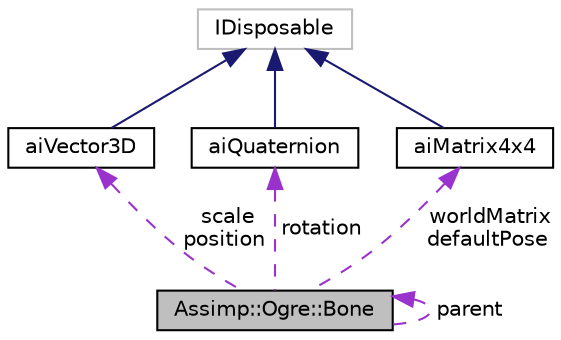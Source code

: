 digraph "Assimp::Ogre::Bone"
{
  edge [fontname="Helvetica",fontsize="10",labelfontname="Helvetica",labelfontsize="10"];
  node [fontname="Helvetica",fontsize="10",shape=record];
  Node1 [label="Assimp::Ogre::Bone",height=0.2,width=0.4,color="black", fillcolor="grey75", style="filled", fontcolor="black"];
  Node2 -> Node1 [dir="back",color="darkorchid3",fontsize="10",style="dashed",label=" scale\nposition" ,fontname="Helvetica"];
  Node2 [label="aiVector3D",height=0.2,width=0.4,color="black", fillcolor="white", style="filled",URL="$structai_vector3_d.html"];
  Node3 -> Node2 [dir="back",color="midnightblue",fontsize="10",style="solid",fontname="Helvetica"];
  Node3 [label="IDisposable",height=0.2,width=0.4,color="grey75", fillcolor="white", style="filled"];
  Node4 -> Node1 [dir="back",color="darkorchid3",fontsize="10",style="dashed",label=" rotation" ,fontname="Helvetica"];
  Node4 [label="aiQuaternion",height=0.2,width=0.4,color="black", fillcolor="white", style="filled",URL="$structai_quaternion.html"];
  Node3 -> Node4 [dir="back",color="midnightblue",fontsize="10",style="solid",fontname="Helvetica"];
  Node1 -> Node1 [dir="back",color="darkorchid3",fontsize="10",style="dashed",label=" parent" ,fontname="Helvetica"];
  Node5 -> Node1 [dir="back",color="darkorchid3",fontsize="10",style="dashed",label=" worldMatrix\ndefaultPose" ,fontname="Helvetica"];
  Node5 [label="aiMatrix4x4",height=0.2,width=0.4,color="black", fillcolor="white", style="filled",URL="$structai_matrix4x4.html"];
  Node3 -> Node5 [dir="back",color="midnightblue",fontsize="10",style="solid",fontname="Helvetica"];
}
